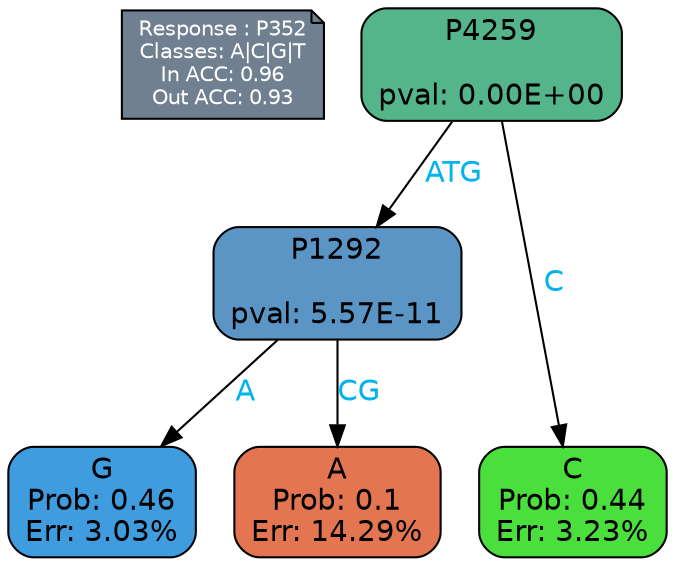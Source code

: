 digraph Tree {
node [shape=box, style="filled, rounded", color="black", fontname=helvetica] ;
graph [ranksep=equally, splines=polylines, bgcolor=transparent, dpi=600] ;
edge [fontname=helvetica] ;
LEGEND [label="Response : P352
Classes: A|C|G|T
In ACC: 0.96
Out ACC: 0.93
",shape=note,align=left,style=filled,fillcolor="slategray",fontcolor="white",fontsize=10];1 [label="P4259

pval: 0.00E+00", fillcolor="#54b58b"] ;
2 [label="P1292

pval: 5.57E-11", fillcolor="#5b95c6"] ;
3 [label="G
Prob: 0.46
Err: 3.03%", fillcolor="#3e9cdf"] ;
4 [label="A
Prob: 0.1
Err: 14.29%", fillcolor="#e37651"] ;
5 [label="C
Prob: 0.44
Err: 3.23%", fillcolor="#4bdf3e"] ;
1 -> 2 [label="ATG",fontcolor=deepskyblue2] ;
1 -> 5 [label="C",fontcolor=deepskyblue2] ;
2 -> 3 [label="A",fontcolor=deepskyblue2] ;
2 -> 4 [label="CG",fontcolor=deepskyblue2] ;
{rank = same; 3;4;5;}{rank = same; LEGEND;1;}}